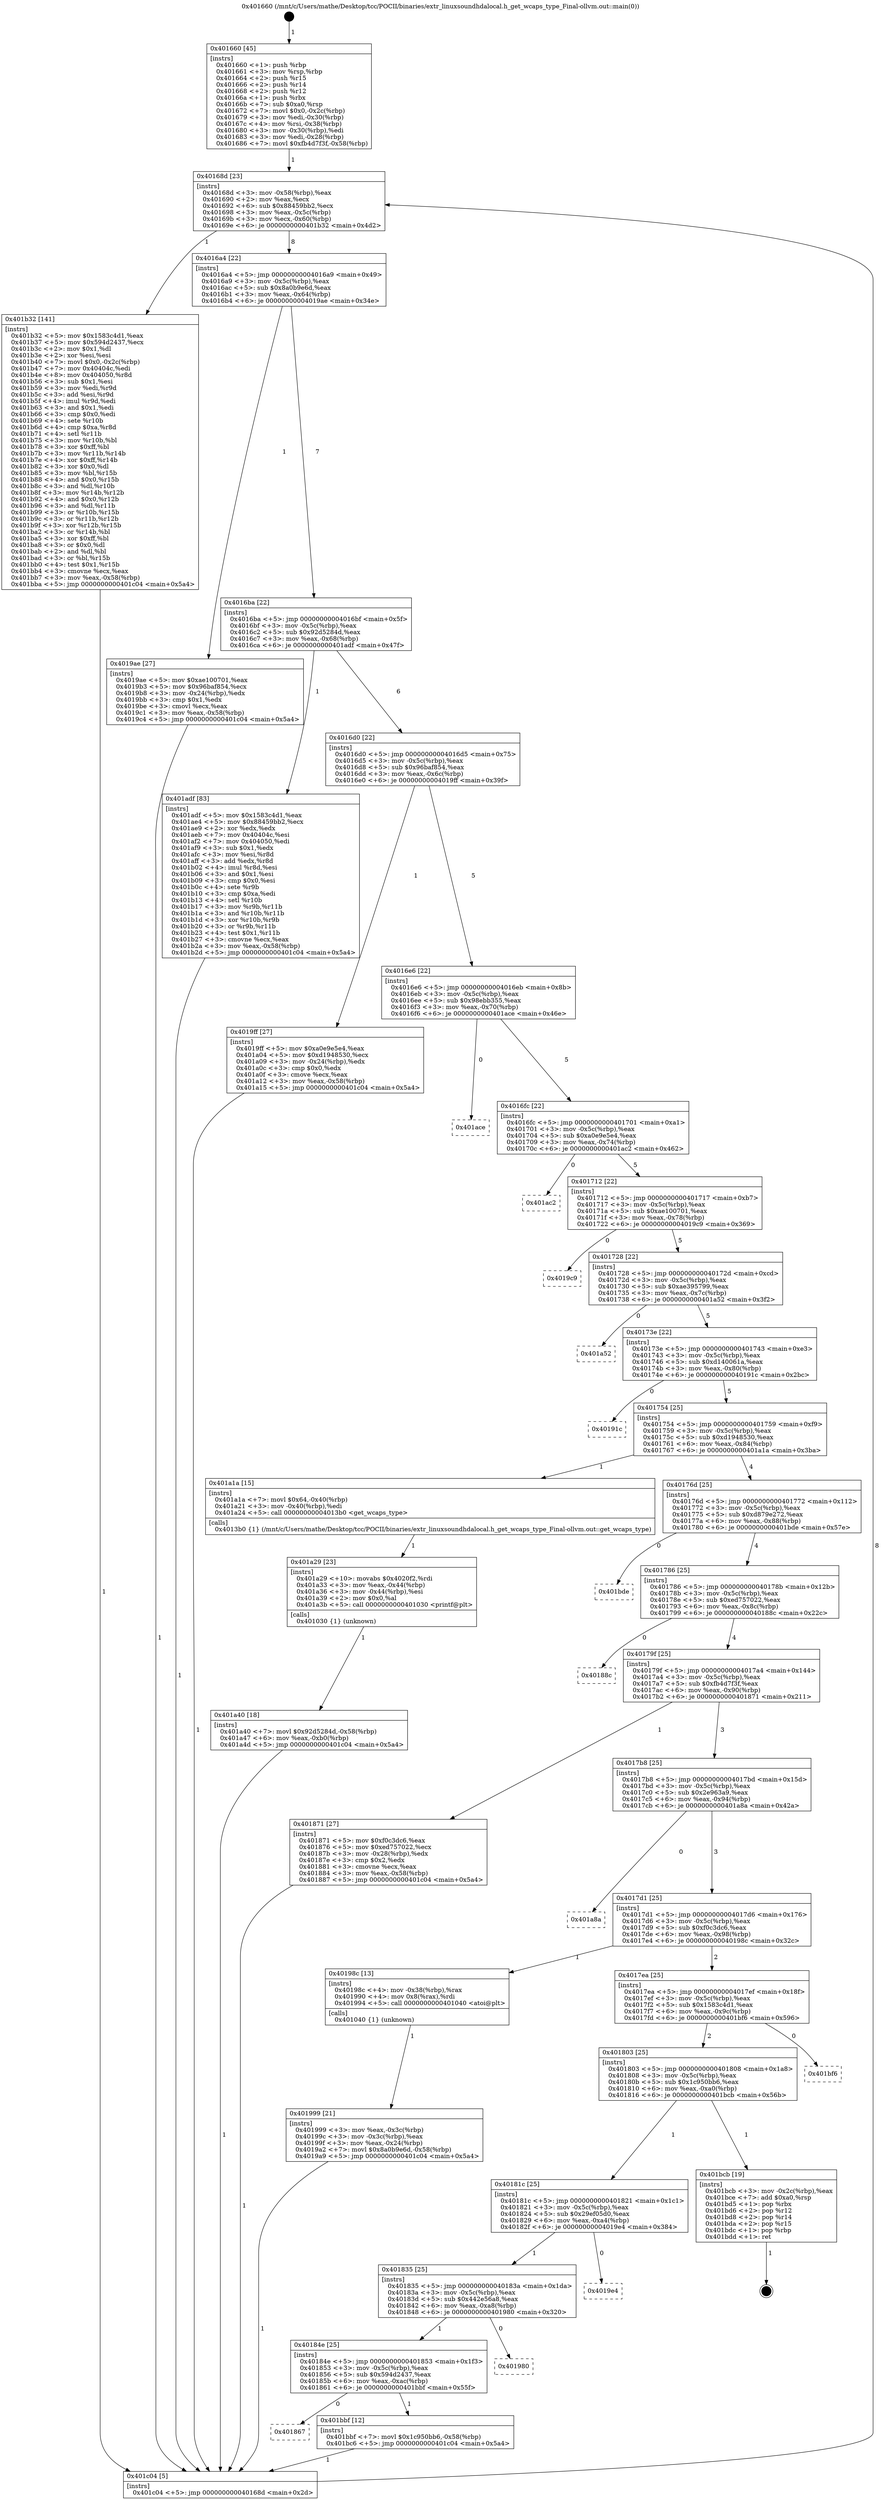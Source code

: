 digraph "0x401660" {
  label = "0x401660 (/mnt/c/Users/mathe/Desktop/tcc/POCII/binaries/extr_linuxsoundhdalocal.h_get_wcaps_type_Final-ollvm.out::main(0))"
  labelloc = "t"
  node[shape=record]

  Entry [label="",width=0.3,height=0.3,shape=circle,fillcolor=black,style=filled]
  "0x40168d" [label="{
     0x40168d [23]\l
     | [instrs]\l
     &nbsp;&nbsp;0x40168d \<+3\>: mov -0x58(%rbp),%eax\l
     &nbsp;&nbsp;0x401690 \<+2\>: mov %eax,%ecx\l
     &nbsp;&nbsp;0x401692 \<+6\>: sub $0x88459bb2,%ecx\l
     &nbsp;&nbsp;0x401698 \<+3\>: mov %eax,-0x5c(%rbp)\l
     &nbsp;&nbsp;0x40169b \<+3\>: mov %ecx,-0x60(%rbp)\l
     &nbsp;&nbsp;0x40169e \<+6\>: je 0000000000401b32 \<main+0x4d2\>\l
  }"]
  "0x401b32" [label="{
     0x401b32 [141]\l
     | [instrs]\l
     &nbsp;&nbsp;0x401b32 \<+5\>: mov $0x1583c4d1,%eax\l
     &nbsp;&nbsp;0x401b37 \<+5\>: mov $0x594d2437,%ecx\l
     &nbsp;&nbsp;0x401b3c \<+2\>: mov $0x1,%dl\l
     &nbsp;&nbsp;0x401b3e \<+2\>: xor %esi,%esi\l
     &nbsp;&nbsp;0x401b40 \<+7\>: movl $0x0,-0x2c(%rbp)\l
     &nbsp;&nbsp;0x401b47 \<+7\>: mov 0x40404c,%edi\l
     &nbsp;&nbsp;0x401b4e \<+8\>: mov 0x404050,%r8d\l
     &nbsp;&nbsp;0x401b56 \<+3\>: sub $0x1,%esi\l
     &nbsp;&nbsp;0x401b59 \<+3\>: mov %edi,%r9d\l
     &nbsp;&nbsp;0x401b5c \<+3\>: add %esi,%r9d\l
     &nbsp;&nbsp;0x401b5f \<+4\>: imul %r9d,%edi\l
     &nbsp;&nbsp;0x401b63 \<+3\>: and $0x1,%edi\l
     &nbsp;&nbsp;0x401b66 \<+3\>: cmp $0x0,%edi\l
     &nbsp;&nbsp;0x401b69 \<+4\>: sete %r10b\l
     &nbsp;&nbsp;0x401b6d \<+4\>: cmp $0xa,%r8d\l
     &nbsp;&nbsp;0x401b71 \<+4\>: setl %r11b\l
     &nbsp;&nbsp;0x401b75 \<+3\>: mov %r10b,%bl\l
     &nbsp;&nbsp;0x401b78 \<+3\>: xor $0xff,%bl\l
     &nbsp;&nbsp;0x401b7b \<+3\>: mov %r11b,%r14b\l
     &nbsp;&nbsp;0x401b7e \<+4\>: xor $0xff,%r14b\l
     &nbsp;&nbsp;0x401b82 \<+3\>: xor $0x0,%dl\l
     &nbsp;&nbsp;0x401b85 \<+3\>: mov %bl,%r15b\l
     &nbsp;&nbsp;0x401b88 \<+4\>: and $0x0,%r15b\l
     &nbsp;&nbsp;0x401b8c \<+3\>: and %dl,%r10b\l
     &nbsp;&nbsp;0x401b8f \<+3\>: mov %r14b,%r12b\l
     &nbsp;&nbsp;0x401b92 \<+4\>: and $0x0,%r12b\l
     &nbsp;&nbsp;0x401b96 \<+3\>: and %dl,%r11b\l
     &nbsp;&nbsp;0x401b99 \<+3\>: or %r10b,%r15b\l
     &nbsp;&nbsp;0x401b9c \<+3\>: or %r11b,%r12b\l
     &nbsp;&nbsp;0x401b9f \<+3\>: xor %r12b,%r15b\l
     &nbsp;&nbsp;0x401ba2 \<+3\>: or %r14b,%bl\l
     &nbsp;&nbsp;0x401ba5 \<+3\>: xor $0xff,%bl\l
     &nbsp;&nbsp;0x401ba8 \<+3\>: or $0x0,%dl\l
     &nbsp;&nbsp;0x401bab \<+2\>: and %dl,%bl\l
     &nbsp;&nbsp;0x401bad \<+3\>: or %bl,%r15b\l
     &nbsp;&nbsp;0x401bb0 \<+4\>: test $0x1,%r15b\l
     &nbsp;&nbsp;0x401bb4 \<+3\>: cmovne %ecx,%eax\l
     &nbsp;&nbsp;0x401bb7 \<+3\>: mov %eax,-0x58(%rbp)\l
     &nbsp;&nbsp;0x401bba \<+5\>: jmp 0000000000401c04 \<main+0x5a4\>\l
  }"]
  "0x4016a4" [label="{
     0x4016a4 [22]\l
     | [instrs]\l
     &nbsp;&nbsp;0x4016a4 \<+5\>: jmp 00000000004016a9 \<main+0x49\>\l
     &nbsp;&nbsp;0x4016a9 \<+3\>: mov -0x5c(%rbp),%eax\l
     &nbsp;&nbsp;0x4016ac \<+5\>: sub $0x8a0b9e6d,%eax\l
     &nbsp;&nbsp;0x4016b1 \<+3\>: mov %eax,-0x64(%rbp)\l
     &nbsp;&nbsp;0x4016b4 \<+6\>: je 00000000004019ae \<main+0x34e\>\l
  }"]
  Exit [label="",width=0.3,height=0.3,shape=circle,fillcolor=black,style=filled,peripheries=2]
  "0x4019ae" [label="{
     0x4019ae [27]\l
     | [instrs]\l
     &nbsp;&nbsp;0x4019ae \<+5\>: mov $0xae100701,%eax\l
     &nbsp;&nbsp;0x4019b3 \<+5\>: mov $0x96baf854,%ecx\l
     &nbsp;&nbsp;0x4019b8 \<+3\>: mov -0x24(%rbp),%edx\l
     &nbsp;&nbsp;0x4019bb \<+3\>: cmp $0x1,%edx\l
     &nbsp;&nbsp;0x4019be \<+3\>: cmovl %ecx,%eax\l
     &nbsp;&nbsp;0x4019c1 \<+3\>: mov %eax,-0x58(%rbp)\l
     &nbsp;&nbsp;0x4019c4 \<+5\>: jmp 0000000000401c04 \<main+0x5a4\>\l
  }"]
  "0x4016ba" [label="{
     0x4016ba [22]\l
     | [instrs]\l
     &nbsp;&nbsp;0x4016ba \<+5\>: jmp 00000000004016bf \<main+0x5f\>\l
     &nbsp;&nbsp;0x4016bf \<+3\>: mov -0x5c(%rbp),%eax\l
     &nbsp;&nbsp;0x4016c2 \<+5\>: sub $0x92d5284d,%eax\l
     &nbsp;&nbsp;0x4016c7 \<+3\>: mov %eax,-0x68(%rbp)\l
     &nbsp;&nbsp;0x4016ca \<+6\>: je 0000000000401adf \<main+0x47f\>\l
  }"]
  "0x401867" [label="{
     0x401867\l
  }", style=dashed]
  "0x401adf" [label="{
     0x401adf [83]\l
     | [instrs]\l
     &nbsp;&nbsp;0x401adf \<+5\>: mov $0x1583c4d1,%eax\l
     &nbsp;&nbsp;0x401ae4 \<+5\>: mov $0x88459bb2,%ecx\l
     &nbsp;&nbsp;0x401ae9 \<+2\>: xor %edx,%edx\l
     &nbsp;&nbsp;0x401aeb \<+7\>: mov 0x40404c,%esi\l
     &nbsp;&nbsp;0x401af2 \<+7\>: mov 0x404050,%edi\l
     &nbsp;&nbsp;0x401af9 \<+3\>: sub $0x1,%edx\l
     &nbsp;&nbsp;0x401afc \<+3\>: mov %esi,%r8d\l
     &nbsp;&nbsp;0x401aff \<+3\>: add %edx,%r8d\l
     &nbsp;&nbsp;0x401b02 \<+4\>: imul %r8d,%esi\l
     &nbsp;&nbsp;0x401b06 \<+3\>: and $0x1,%esi\l
     &nbsp;&nbsp;0x401b09 \<+3\>: cmp $0x0,%esi\l
     &nbsp;&nbsp;0x401b0c \<+4\>: sete %r9b\l
     &nbsp;&nbsp;0x401b10 \<+3\>: cmp $0xa,%edi\l
     &nbsp;&nbsp;0x401b13 \<+4\>: setl %r10b\l
     &nbsp;&nbsp;0x401b17 \<+3\>: mov %r9b,%r11b\l
     &nbsp;&nbsp;0x401b1a \<+3\>: and %r10b,%r11b\l
     &nbsp;&nbsp;0x401b1d \<+3\>: xor %r10b,%r9b\l
     &nbsp;&nbsp;0x401b20 \<+3\>: or %r9b,%r11b\l
     &nbsp;&nbsp;0x401b23 \<+4\>: test $0x1,%r11b\l
     &nbsp;&nbsp;0x401b27 \<+3\>: cmovne %ecx,%eax\l
     &nbsp;&nbsp;0x401b2a \<+3\>: mov %eax,-0x58(%rbp)\l
     &nbsp;&nbsp;0x401b2d \<+5\>: jmp 0000000000401c04 \<main+0x5a4\>\l
  }"]
  "0x4016d0" [label="{
     0x4016d0 [22]\l
     | [instrs]\l
     &nbsp;&nbsp;0x4016d0 \<+5\>: jmp 00000000004016d5 \<main+0x75\>\l
     &nbsp;&nbsp;0x4016d5 \<+3\>: mov -0x5c(%rbp),%eax\l
     &nbsp;&nbsp;0x4016d8 \<+5\>: sub $0x96baf854,%eax\l
     &nbsp;&nbsp;0x4016dd \<+3\>: mov %eax,-0x6c(%rbp)\l
     &nbsp;&nbsp;0x4016e0 \<+6\>: je 00000000004019ff \<main+0x39f\>\l
  }"]
  "0x401bbf" [label="{
     0x401bbf [12]\l
     | [instrs]\l
     &nbsp;&nbsp;0x401bbf \<+7\>: movl $0x1c950bb6,-0x58(%rbp)\l
     &nbsp;&nbsp;0x401bc6 \<+5\>: jmp 0000000000401c04 \<main+0x5a4\>\l
  }"]
  "0x4019ff" [label="{
     0x4019ff [27]\l
     | [instrs]\l
     &nbsp;&nbsp;0x4019ff \<+5\>: mov $0xa0e9e5e4,%eax\l
     &nbsp;&nbsp;0x401a04 \<+5\>: mov $0xd1948530,%ecx\l
     &nbsp;&nbsp;0x401a09 \<+3\>: mov -0x24(%rbp),%edx\l
     &nbsp;&nbsp;0x401a0c \<+3\>: cmp $0x0,%edx\l
     &nbsp;&nbsp;0x401a0f \<+3\>: cmove %ecx,%eax\l
     &nbsp;&nbsp;0x401a12 \<+3\>: mov %eax,-0x58(%rbp)\l
     &nbsp;&nbsp;0x401a15 \<+5\>: jmp 0000000000401c04 \<main+0x5a4\>\l
  }"]
  "0x4016e6" [label="{
     0x4016e6 [22]\l
     | [instrs]\l
     &nbsp;&nbsp;0x4016e6 \<+5\>: jmp 00000000004016eb \<main+0x8b\>\l
     &nbsp;&nbsp;0x4016eb \<+3\>: mov -0x5c(%rbp),%eax\l
     &nbsp;&nbsp;0x4016ee \<+5\>: sub $0x98ebb355,%eax\l
     &nbsp;&nbsp;0x4016f3 \<+3\>: mov %eax,-0x70(%rbp)\l
     &nbsp;&nbsp;0x4016f6 \<+6\>: je 0000000000401ace \<main+0x46e\>\l
  }"]
  "0x40184e" [label="{
     0x40184e [25]\l
     | [instrs]\l
     &nbsp;&nbsp;0x40184e \<+5\>: jmp 0000000000401853 \<main+0x1f3\>\l
     &nbsp;&nbsp;0x401853 \<+3\>: mov -0x5c(%rbp),%eax\l
     &nbsp;&nbsp;0x401856 \<+5\>: sub $0x594d2437,%eax\l
     &nbsp;&nbsp;0x40185b \<+6\>: mov %eax,-0xac(%rbp)\l
     &nbsp;&nbsp;0x401861 \<+6\>: je 0000000000401bbf \<main+0x55f\>\l
  }"]
  "0x401ace" [label="{
     0x401ace\l
  }", style=dashed]
  "0x4016fc" [label="{
     0x4016fc [22]\l
     | [instrs]\l
     &nbsp;&nbsp;0x4016fc \<+5\>: jmp 0000000000401701 \<main+0xa1\>\l
     &nbsp;&nbsp;0x401701 \<+3\>: mov -0x5c(%rbp),%eax\l
     &nbsp;&nbsp;0x401704 \<+5\>: sub $0xa0e9e5e4,%eax\l
     &nbsp;&nbsp;0x401709 \<+3\>: mov %eax,-0x74(%rbp)\l
     &nbsp;&nbsp;0x40170c \<+6\>: je 0000000000401ac2 \<main+0x462\>\l
  }"]
  "0x401980" [label="{
     0x401980\l
  }", style=dashed]
  "0x401ac2" [label="{
     0x401ac2\l
  }", style=dashed]
  "0x401712" [label="{
     0x401712 [22]\l
     | [instrs]\l
     &nbsp;&nbsp;0x401712 \<+5\>: jmp 0000000000401717 \<main+0xb7\>\l
     &nbsp;&nbsp;0x401717 \<+3\>: mov -0x5c(%rbp),%eax\l
     &nbsp;&nbsp;0x40171a \<+5\>: sub $0xae100701,%eax\l
     &nbsp;&nbsp;0x40171f \<+3\>: mov %eax,-0x78(%rbp)\l
     &nbsp;&nbsp;0x401722 \<+6\>: je 00000000004019c9 \<main+0x369\>\l
  }"]
  "0x401835" [label="{
     0x401835 [25]\l
     | [instrs]\l
     &nbsp;&nbsp;0x401835 \<+5\>: jmp 000000000040183a \<main+0x1da\>\l
     &nbsp;&nbsp;0x40183a \<+3\>: mov -0x5c(%rbp),%eax\l
     &nbsp;&nbsp;0x40183d \<+5\>: sub $0x442e56a8,%eax\l
     &nbsp;&nbsp;0x401842 \<+6\>: mov %eax,-0xa8(%rbp)\l
     &nbsp;&nbsp;0x401848 \<+6\>: je 0000000000401980 \<main+0x320\>\l
  }"]
  "0x4019c9" [label="{
     0x4019c9\l
  }", style=dashed]
  "0x401728" [label="{
     0x401728 [22]\l
     | [instrs]\l
     &nbsp;&nbsp;0x401728 \<+5\>: jmp 000000000040172d \<main+0xcd\>\l
     &nbsp;&nbsp;0x40172d \<+3\>: mov -0x5c(%rbp),%eax\l
     &nbsp;&nbsp;0x401730 \<+5\>: sub $0xae395799,%eax\l
     &nbsp;&nbsp;0x401735 \<+3\>: mov %eax,-0x7c(%rbp)\l
     &nbsp;&nbsp;0x401738 \<+6\>: je 0000000000401a52 \<main+0x3f2\>\l
  }"]
  "0x4019e4" [label="{
     0x4019e4\l
  }", style=dashed]
  "0x401a52" [label="{
     0x401a52\l
  }", style=dashed]
  "0x40173e" [label="{
     0x40173e [22]\l
     | [instrs]\l
     &nbsp;&nbsp;0x40173e \<+5\>: jmp 0000000000401743 \<main+0xe3\>\l
     &nbsp;&nbsp;0x401743 \<+3\>: mov -0x5c(%rbp),%eax\l
     &nbsp;&nbsp;0x401746 \<+5\>: sub $0xd140061a,%eax\l
     &nbsp;&nbsp;0x40174b \<+3\>: mov %eax,-0x80(%rbp)\l
     &nbsp;&nbsp;0x40174e \<+6\>: je 000000000040191c \<main+0x2bc\>\l
  }"]
  "0x40181c" [label="{
     0x40181c [25]\l
     | [instrs]\l
     &nbsp;&nbsp;0x40181c \<+5\>: jmp 0000000000401821 \<main+0x1c1\>\l
     &nbsp;&nbsp;0x401821 \<+3\>: mov -0x5c(%rbp),%eax\l
     &nbsp;&nbsp;0x401824 \<+5\>: sub $0x29ef05d0,%eax\l
     &nbsp;&nbsp;0x401829 \<+6\>: mov %eax,-0xa4(%rbp)\l
     &nbsp;&nbsp;0x40182f \<+6\>: je 00000000004019e4 \<main+0x384\>\l
  }"]
  "0x40191c" [label="{
     0x40191c\l
  }", style=dashed]
  "0x401754" [label="{
     0x401754 [25]\l
     | [instrs]\l
     &nbsp;&nbsp;0x401754 \<+5\>: jmp 0000000000401759 \<main+0xf9\>\l
     &nbsp;&nbsp;0x401759 \<+3\>: mov -0x5c(%rbp),%eax\l
     &nbsp;&nbsp;0x40175c \<+5\>: sub $0xd1948530,%eax\l
     &nbsp;&nbsp;0x401761 \<+6\>: mov %eax,-0x84(%rbp)\l
     &nbsp;&nbsp;0x401767 \<+6\>: je 0000000000401a1a \<main+0x3ba\>\l
  }"]
  "0x401bcb" [label="{
     0x401bcb [19]\l
     | [instrs]\l
     &nbsp;&nbsp;0x401bcb \<+3\>: mov -0x2c(%rbp),%eax\l
     &nbsp;&nbsp;0x401bce \<+7\>: add $0xa0,%rsp\l
     &nbsp;&nbsp;0x401bd5 \<+1\>: pop %rbx\l
     &nbsp;&nbsp;0x401bd6 \<+2\>: pop %r12\l
     &nbsp;&nbsp;0x401bd8 \<+2\>: pop %r14\l
     &nbsp;&nbsp;0x401bda \<+2\>: pop %r15\l
     &nbsp;&nbsp;0x401bdc \<+1\>: pop %rbp\l
     &nbsp;&nbsp;0x401bdd \<+1\>: ret\l
  }"]
  "0x401a1a" [label="{
     0x401a1a [15]\l
     | [instrs]\l
     &nbsp;&nbsp;0x401a1a \<+7\>: movl $0x64,-0x40(%rbp)\l
     &nbsp;&nbsp;0x401a21 \<+3\>: mov -0x40(%rbp),%edi\l
     &nbsp;&nbsp;0x401a24 \<+5\>: call 00000000004013b0 \<get_wcaps_type\>\l
     | [calls]\l
     &nbsp;&nbsp;0x4013b0 \{1\} (/mnt/c/Users/mathe/Desktop/tcc/POCII/binaries/extr_linuxsoundhdalocal.h_get_wcaps_type_Final-ollvm.out::get_wcaps_type)\l
  }"]
  "0x40176d" [label="{
     0x40176d [25]\l
     | [instrs]\l
     &nbsp;&nbsp;0x40176d \<+5\>: jmp 0000000000401772 \<main+0x112\>\l
     &nbsp;&nbsp;0x401772 \<+3\>: mov -0x5c(%rbp),%eax\l
     &nbsp;&nbsp;0x401775 \<+5\>: sub $0xd879e272,%eax\l
     &nbsp;&nbsp;0x40177a \<+6\>: mov %eax,-0x88(%rbp)\l
     &nbsp;&nbsp;0x401780 \<+6\>: je 0000000000401bde \<main+0x57e\>\l
  }"]
  "0x401803" [label="{
     0x401803 [25]\l
     | [instrs]\l
     &nbsp;&nbsp;0x401803 \<+5\>: jmp 0000000000401808 \<main+0x1a8\>\l
     &nbsp;&nbsp;0x401808 \<+3\>: mov -0x5c(%rbp),%eax\l
     &nbsp;&nbsp;0x40180b \<+5\>: sub $0x1c950bb6,%eax\l
     &nbsp;&nbsp;0x401810 \<+6\>: mov %eax,-0xa0(%rbp)\l
     &nbsp;&nbsp;0x401816 \<+6\>: je 0000000000401bcb \<main+0x56b\>\l
  }"]
  "0x401bde" [label="{
     0x401bde\l
  }", style=dashed]
  "0x401786" [label="{
     0x401786 [25]\l
     | [instrs]\l
     &nbsp;&nbsp;0x401786 \<+5\>: jmp 000000000040178b \<main+0x12b\>\l
     &nbsp;&nbsp;0x40178b \<+3\>: mov -0x5c(%rbp),%eax\l
     &nbsp;&nbsp;0x40178e \<+5\>: sub $0xed757022,%eax\l
     &nbsp;&nbsp;0x401793 \<+6\>: mov %eax,-0x8c(%rbp)\l
     &nbsp;&nbsp;0x401799 \<+6\>: je 000000000040188c \<main+0x22c\>\l
  }"]
  "0x401bf6" [label="{
     0x401bf6\l
  }", style=dashed]
  "0x40188c" [label="{
     0x40188c\l
  }", style=dashed]
  "0x40179f" [label="{
     0x40179f [25]\l
     | [instrs]\l
     &nbsp;&nbsp;0x40179f \<+5\>: jmp 00000000004017a4 \<main+0x144\>\l
     &nbsp;&nbsp;0x4017a4 \<+3\>: mov -0x5c(%rbp),%eax\l
     &nbsp;&nbsp;0x4017a7 \<+5\>: sub $0xfb4d7f3f,%eax\l
     &nbsp;&nbsp;0x4017ac \<+6\>: mov %eax,-0x90(%rbp)\l
     &nbsp;&nbsp;0x4017b2 \<+6\>: je 0000000000401871 \<main+0x211\>\l
  }"]
  "0x401a40" [label="{
     0x401a40 [18]\l
     | [instrs]\l
     &nbsp;&nbsp;0x401a40 \<+7\>: movl $0x92d5284d,-0x58(%rbp)\l
     &nbsp;&nbsp;0x401a47 \<+6\>: mov %eax,-0xb0(%rbp)\l
     &nbsp;&nbsp;0x401a4d \<+5\>: jmp 0000000000401c04 \<main+0x5a4\>\l
  }"]
  "0x401871" [label="{
     0x401871 [27]\l
     | [instrs]\l
     &nbsp;&nbsp;0x401871 \<+5\>: mov $0xf0c3dc6,%eax\l
     &nbsp;&nbsp;0x401876 \<+5\>: mov $0xed757022,%ecx\l
     &nbsp;&nbsp;0x40187b \<+3\>: mov -0x28(%rbp),%edx\l
     &nbsp;&nbsp;0x40187e \<+3\>: cmp $0x2,%edx\l
     &nbsp;&nbsp;0x401881 \<+3\>: cmovne %ecx,%eax\l
     &nbsp;&nbsp;0x401884 \<+3\>: mov %eax,-0x58(%rbp)\l
     &nbsp;&nbsp;0x401887 \<+5\>: jmp 0000000000401c04 \<main+0x5a4\>\l
  }"]
  "0x4017b8" [label="{
     0x4017b8 [25]\l
     | [instrs]\l
     &nbsp;&nbsp;0x4017b8 \<+5\>: jmp 00000000004017bd \<main+0x15d\>\l
     &nbsp;&nbsp;0x4017bd \<+3\>: mov -0x5c(%rbp),%eax\l
     &nbsp;&nbsp;0x4017c0 \<+5\>: sub $0x2e963a9,%eax\l
     &nbsp;&nbsp;0x4017c5 \<+6\>: mov %eax,-0x94(%rbp)\l
     &nbsp;&nbsp;0x4017cb \<+6\>: je 0000000000401a8a \<main+0x42a\>\l
  }"]
  "0x401c04" [label="{
     0x401c04 [5]\l
     | [instrs]\l
     &nbsp;&nbsp;0x401c04 \<+5\>: jmp 000000000040168d \<main+0x2d\>\l
  }"]
  "0x401660" [label="{
     0x401660 [45]\l
     | [instrs]\l
     &nbsp;&nbsp;0x401660 \<+1\>: push %rbp\l
     &nbsp;&nbsp;0x401661 \<+3\>: mov %rsp,%rbp\l
     &nbsp;&nbsp;0x401664 \<+2\>: push %r15\l
     &nbsp;&nbsp;0x401666 \<+2\>: push %r14\l
     &nbsp;&nbsp;0x401668 \<+2\>: push %r12\l
     &nbsp;&nbsp;0x40166a \<+1\>: push %rbx\l
     &nbsp;&nbsp;0x40166b \<+7\>: sub $0xa0,%rsp\l
     &nbsp;&nbsp;0x401672 \<+7\>: movl $0x0,-0x2c(%rbp)\l
     &nbsp;&nbsp;0x401679 \<+3\>: mov %edi,-0x30(%rbp)\l
     &nbsp;&nbsp;0x40167c \<+4\>: mov %rsi,-0x38(%rbp)\l
     &nbsp;&nbsp;0x401680 \<+3\>: mov -0x30(%rbp),%edi\l
     &nbsp;&nbsp;0x401683 \<+3\>: mov %edi,-0x28(%rbp)\l
     &nbsp;&nbsp;0x401686 \<+7\>: movl $0xfb4d7f3f,-0x58(%rbp)\l
  }"]
  "0x401a29" [label="{
     0x401a29 [23]\l
     | [instrs]\l
     &nbsp;&nbsp;0x401a29 \<+10\>: movabs $0x4020f2,%rdi\l
     &nbsp;&nbsp;0x401a33 \<+3\>: mov %eax,-0x44(%rbp)\l
     &nbsp;&nbsp;0x401a36 \<+3\>: mov -0x44(%rbp),%esi\l
     &nbsp;&nbsp;0x401a39 \<+2\>: mov $0x0,%al\l
     &nbsp;&nbsp;0x401a3b \<+5\>: call 0000000000401030 \<printf@plt\>\l
     | [calls]\l
     &nbsp;&nbsp;0x401030 \{1\} (unknown)\l
  }"]
  "0x401a8a" [label="{
     0x401a8a\l
  }", style=dashed]
  "0x4017d1" [label="{
     0x4017d1 [25]\l
     | [instrs]\l
     &nbsp;&nbsp;0x4017d1 \<+5\>: jmp 00000000004017d6 \<main+0x176\>\l
     &nbsp;&nbsp;0x4017d6 \<+3\>: mov -0x5c(%rbp),%eax\l
     &nbsp;&nbsp;0x4017d9 \<+5\>: sub $0xf0c3dc6,%eax\l
     &nbsp;&nbsp;0x4017de \<+6\>: mov %eax,-0x98(%rbp)\l
     &nbsp;&nbsp;0x4017e4 \<+6\>: je 000000000040198c \<main+0x32c\>\l
  }"]
  "0x401999" [label="{
     0x401999 [21]\l
     | [instrs]\l
     &nbsp;&nbsp;0x401999 \<+3\>: mov %eax,-0x3c(%rbp)\l
     &nbsp;&nbsp;0x40199c \<+3\>: mov -0x3c(%rbp),%eax\l
     &nbsp;&nbsp;0x40199f \<+3\>: mov %eax,-0x24(%rbp)\l
     &nbsp;&nbsp;0x4019a2 \<+7\>: movl $0x8a0b9e6d,-0x58(%rbp)\l
     &nbsp;&nbsp;0x4019a9 \<+5\>: jmp 0000000000401c04 \<main+0x5a4\>\l
  }"]
  "0x40198c" [label="{
     0x40198c [13]\l
     | [instrs]\l
     &nbsp;&nbsp;0x40198c \<+4\>: mov -0x38(%rbp),%rax\l
     &nbsp;&nbsp;0x401990 \<+4\>: mov 0x8(%rax),%rdi\l
     &nbsp;&nbsp;0x401994 \<+5\>: call 0000000000401040 \<atoi@plt\>\l
     | [calls]\l
     &nbsp;&nbsp;0x401040 \{1\} (unknown)\l
  }"]
  "0x4017ea" [label="{
     0x4017ea [25]\l
     | [instrs]\l
     &nbsp;&nbsp;0x4017ea \<+5\>: jmp 00000000004017ef \<main+0x18f\>\l
     &nbsp;&nbsp;0x4017ef \<+3\>: mov -0x5c(%rbp),%eax\l
     &nbsp;&nbsp;0x4017f2 \<+5\>: sub $0x1583c4d1,%eax\l
     &nbsp;&nbsp;0x4017f7 \<+6\>: mov %eax,-0x9c(%rbp)\l
     &nbsp;&nbsp;0x4017fd \<+6\>: je 0000000000401bf6 \<main+0x596\>\l
  }"]
  Entry -> "0x401660" [label=" 1"]
  "0x40168d" -> "0x401b32" [label=" 1"]
  "0x40168d" -> "0x4016a4" [label=" 8"]
  "0x401bcb" -> Exit [label=" 1"]
  "0x4016a4" -> "0x4019ae" [label=" 1"]
  "0x4016a4" -> "0x4016ba" [label=" 7"]
  "0x401bbf" -> "0x401c04" [label=" 1"]
  "0x4016ba" -> "0x401adf" [label=" 1"]
  "0x4016ba" -> "0x4016d0" [label=" 6"]
  "0x40184e" -> "0x401867" [label=" 0"]
  "0x4016d0" -> "0x4019ff" [label=" 1"]
  "0x4016d0" -> "0x4016e6" [label=" 5"]
  "0x40184e" -> "0x401bbf" [label=" 1"]
  "0x4016e6" -> "0x401ace" [label=" 0"]
  "0x4016e6" -> "0x4016fc" [label=" 5"]
  "0x401835" -> "0x40184e" [label=" 1"]
  "0x4016fc" -> "0x401ac2" [label=" 0"]
  "0x4016fc" -> "0x401712" [label=" 5"]
  "0x401835" -> "0x401980" [label=" 0"]
  "0x401712" -> "0x4019c9" [label=" 0"]
  "0x401712" -> "0x401728" [label=" 5"]
  "0x40181c" -> "0x401835" [label=" 1"]
  "0x401728" -> "0x401a52" [label=" 0"]
  "0x401728" -> "0x40173e" [label=" 5"]
  "0x40181c" -> "0x4019e4" [label=" 0"]
  "0x40173e" -> "0x40191c" [label=" 0"]
  "0x40173e" -> "0x401754" [label=" 5"]
  "0x401803" -> "0x40181c" [label=" 1"]
  "0x401754" -> "0x401a1a" [label=" 1"]
  "0x401754" -> "0x40176d" [label=" 4"]
  "0x401803" -> "0x401bcb" [label=" 1"]
  "0x40176d" -> "0x401bde" [label=" 0"]
  "0x40176d" -> "0x401786" [label=" 4"]
  "0x4017ea" -> "0x401803" [label=" 2"]
  "0x401786" -> "0x40188c" [label=" 0"]
  "0x401786" -> "0x40179f" [label=" 4"]
  "0x4017ea" -> "0x401bf6" [label=" 0"]
  "0x40179f" -> "0x401871" [label=" 1"]
  "0x40179f" -> "0x4017b8" [label=" 3"]
  "0x401871" -> "0x401c04" [label=" 1"]
  "0x401660" -> "0x40168d" [label=" 1"]
  "0x401c04" -> "0x40168d" [label=" 8"]
  "0x401b32" -> "0x401c04" [label=" 1"]
  "0x4017b8" -> "0x401a8a" [label=" 0"]
  "0x4017b8" -> "0x4017d1" [label=" 3"]
  "0x401adf" -> "0x401c04" [label=" 1"]
  "0x4017d1" -> "0x40198c" [label=" 1"]
  "0x4017d1" -> "0x4017ea" [label=" 2"]
  "0x40198c" -> "0x401999" [label=" 1"]
  "0x401999" -> "0x401c04" [label=" 1"]
  "0x4019ae" -> "0x401c04" [label=" 1"]
  "0x4019ff" -> "0x401c04" [label=" 1"]
  "0x401a1a" -> "0x401a29" [label=" 1"]
  "0x401a29" -> "0x401a40" [label=" 1"]
  "0x401a40" -> "0x401c04" [label=" 1"]
}
